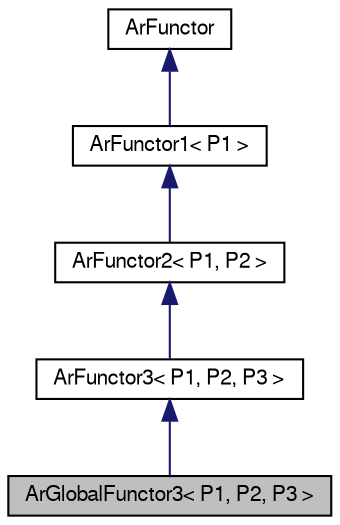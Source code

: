 digraph G
{
  edge [fontname="FreeSans",fontsize=10,labelfontname="FreeSans",labelfontsize=10];
  node [fontname="FreeSans",fontsize=10,shape=record];
  Node1 [label="ArGlobalFunctor3\< P1, P2, P3 \>",height=0.2,width=0.4,color="black", fillcolor="grey75", style="filled" fontcolor="black"];
  Node2 -> Node1 [dir=back,color="midnightblue",fontsize=10,style="solid",fontname="FreeSans"];
  Node2 [label="ArFunctor3\< P1, P2, P3 \>",height=0.2,width=0.4,color="black", fillcolor="white", style="filled",URL="$classArFunctor3.html",tooltip="Base class for functors with 3 parameters."];
  Node3 -> Node2 [dir=back,color="midnightblue",fontsize=10,style="solid",fontname="FreeSans"];
  Node3 [label="ArFunctor2\< P1, P2 \>",height=0.2,width=0.4,color="black", fillcolor="white", style="filled",URL="$classArFunctor2.html",tooltip="Base class for functors with 2 parameters."];
  Node4 -> Node3 [dir=back,color="midnightblue",fontsize=10,style="solid",fontname="FreeSans"];
  Node4 [label="ArFunctor1\< P1 \>",height=0.2,width=0.4,color="black", fillcolor="white", style="filled",URL="$classArFunctor1.html",tooltip="Base class for functors with 1 parameter."];
  Node5 -> Node4 [dir=back,color="midnightblue",fontsize=10,style="solid",fontname="FreeSans"];
  Node5 [label="ArFunctor",height=0.2,width=0.4,color="black", fillcolor="white", style="filled",URL="$classArFunctor.html",tooltip="Base class for functors."];
}
